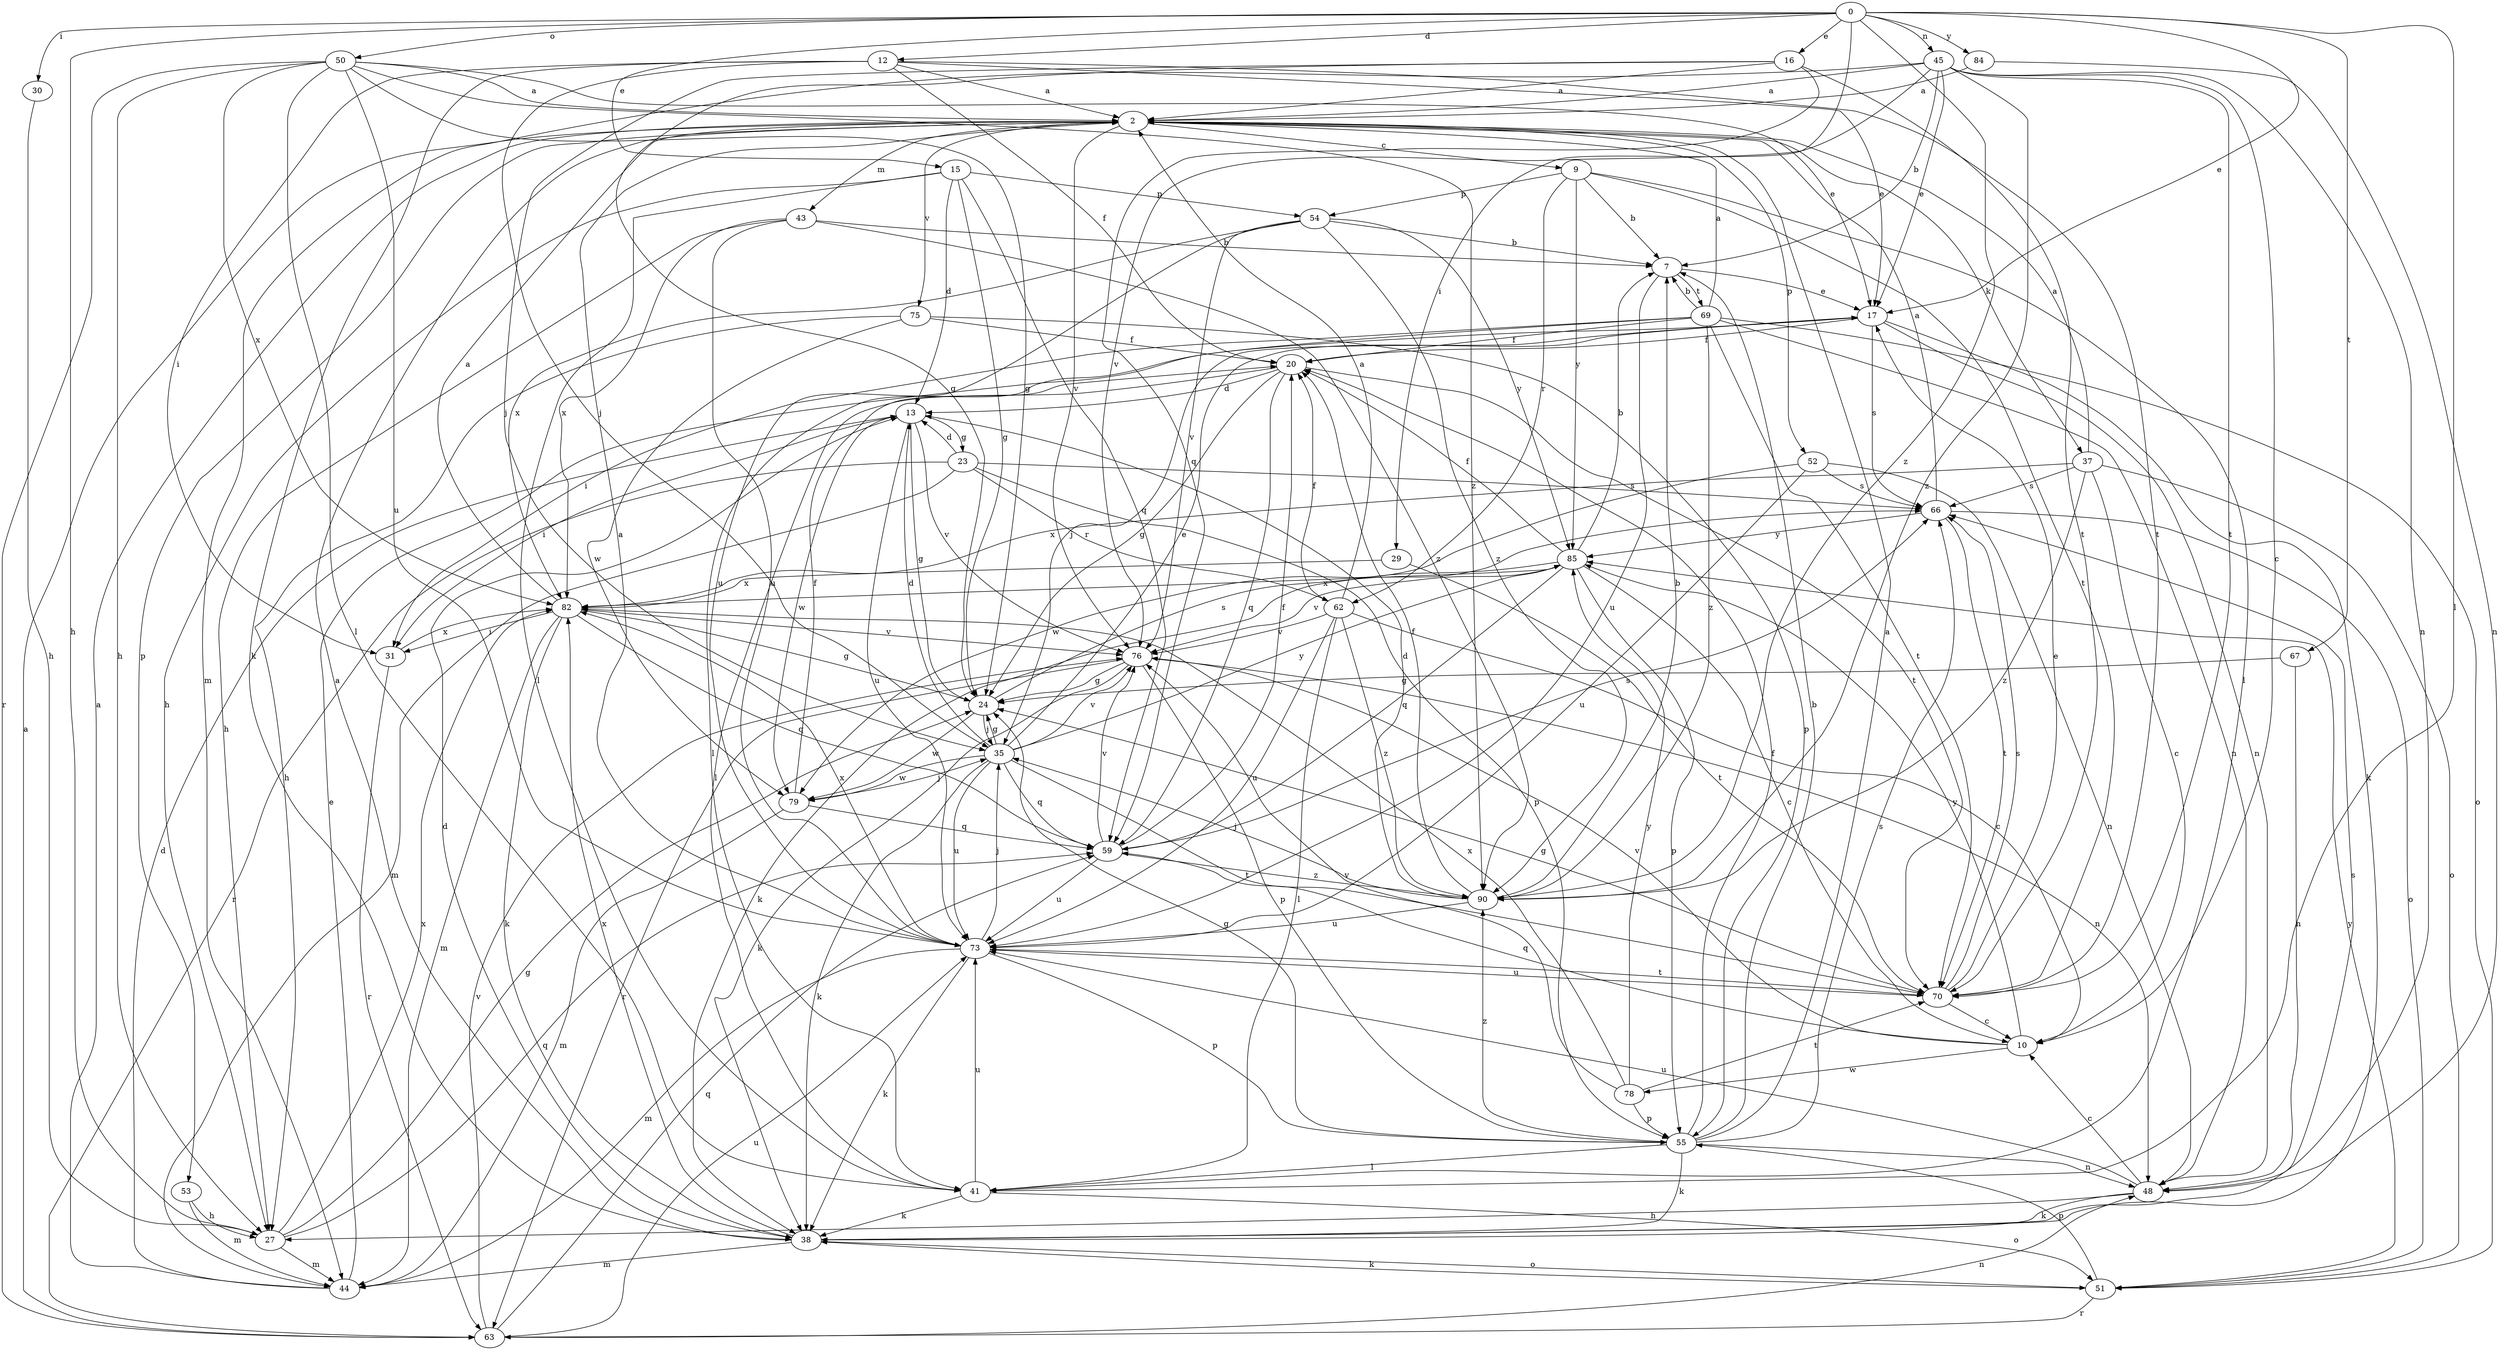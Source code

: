 strict digraph  {
0;
2;
7;
9;
10;
12;
13;
15;
16;
17;
20;
23;
24;
27;
29;
30;
31;
35;
37;
38;
41;
43;
44;
45;
48;
50;
51;
52;
53;
54;
55;
59;
62;
63;
66;
67;
69;
70;
73;
75;
76;
78;
79;
82;
84;
85;
90;
0 -> 12  [label=d];
0 -> 15  [label=e];
0 -> 16  [label=e];
0 -> 17  [label=e];
0 -> 27  [label=h];
0 -> 29  [label=i];
0 -> 30  [label=i];
0 -> 41  [label=l];
0 -> 45  [label=n];
0 -> 50  [label=o];
0 -> 67  [label=t];
0 -> 84  [label=y];
0 -> 90  [label=z];
2 -> 9  [label=c];
2 -> 37  [label=k];
2 -> 43  [label=m];
2 -> 52  [label=p];
2 -> 53  [label=p];
2 -> 75  [label=v];
2 -> 76  [label=v];
7 -> 17  [label=e];
7 -> 69  [label=t];
7 -> 73  [label=u];
9 -> 7  [label=b];
9 -> 41  [label=l];
9 -> 54  [label=p];
9 -> 62  [label=r];
9 -> 70  [label=t];
9 -> 85  [label=y];
10 -> 59  [label=q];
10 -> 76  [label=v];
10 -> 78  [label=w];
10 -> 85  [label=y];
12 -> 2  [label=a];
12 -> 17  [label=e];
12 -> 20  [label=f];
12 -> 31  [label=i];
12 -> 35  [label=j];
12 -> 38  [label=k];
12 -> 70  [label=t];
13 -> 23  [label=g];
13 -> 24  [label=g];
13 -> 31  [label=i];
13 -> 73  [label=u];
13 -> 76  [label=v];
13 -> 79  [label=w];
15 -> 13  [label=d];
15 -> 24  [label=g];
15 -> 27  [label=h];
15 -> 41  [label=l];
15 -> 54  [label=p];
15 -> 59  [label=q];
16 -> 2  [label=a];
16 -> 24  [label=g];
16 -> 35  [label=j];
16 -> 59  [label=q];
16 -> 70  [label=t];
17 -> 20  [label=f];
17 -> 35  [label=j];
17 -> 38  [label=k];
17 -> 48  [label=n];
17 -> 66  [label=s];
20 -> 13  [label=d];
20 -> 24  [label=g];
20 -> 41  [label=l];
20 -> 59  [label=q];
20 -> 70  [label=t];
23 -> 13  [label=d];
23 -> 44  [label=m];
23 -> 55  [label=p];
23 -> 62  [label=r];
23 -> 63  [label=r];
23 -> 66  [label=s];
24 -> 35  [label=j];
24 -> 66  [label=s];
24 -> 79  [label=w];
27 -> 24  [label=g];
27 -> 44  [label=m];
27 -> 59  [label=q];
27 -> 82  [label=x];
29 -> 70  [label=t];
29 -> 82  [label=x];
30 -> 27  [label=h];
31 -> 63  [label=r];
31 -> 82  [label=x];
35 -> 13  [label=d];
35 -> 17  [label=e];
35 -> 24  [label=g];
35 -> 38  [label=k];
35 -> 59  [label=q];
35 -> 70  [label=t];
35 -> 73  [label=u];
35 -> 76  [label=v];
35 -> 79  [label=w];
35 -> 85  [label=y];
37 -> 2  [label=a];
37 -> 10  [label=c];
37 -> 51  [label=o];
37 -> 66  [label=s];
37 -> 82  [label=x];
37 -> 90  [label=z];
38 -> 2  [label=a];
38 -> 13  [label=d];
38 -> 44  [label=m];
38 -> 51  [label=o];
38 -> 66  [label=s];
38 -> 82  [label=x];
41 -> 38  [label=k];
41 -> 51  [label=o];
41 -> 73  [label=u];
43 -> 7  [label=b];
43 -> 27  [label=h];
43 -> 73  [label=u];
43 -> 82  [label=x];
43 -> 90  [label=z];
44 -> 2  [label=a];
44 -> 13  [label=d];
44 -> 17  [label=e];
45 -> 2  [label=a];
45 -> 7  [label=b];
45 -> 10  [label=c];
45 -> 17  [label=e];
45 -> 44  [label=m];
45 -> 48  [label=n];
45 -> 70  [label=t];
45 -> 76  [label=v];
45 -> 90  [label=z];
48 -> 10  [label=c];
48 -> 27  [label=h];
48 -> 38  [label=k];
48 -> 73  [label=u];
50 -> 2  [label=a];
50 -> 17  [label=e];
50 -> 24  [label=g];
50 -> 27  [label=h];
50 -> 41  [label=l];
50 -> 63  [label=r];
50 -> 73  [label=u];
50 -> 82  [label=x];
50 -> 90  [label=z];
51 -> 38  [label=k];
51 -> 55  [label=p];
51 -> 63  [label=r];
51 -> 85  [label=y];
52 -> 48  [label=n];
52 -> 66  [label=s];
52 -> 73  [label=u];
52 -> 79  [label=w];
53 -> 27  [label=h];
53 -> 44  [label=m];
54 -> 7  [label=b];
54 -> 73  [label=u];
54 -> 76  [label=v];
54 -> 82  [label=x];
54 -> 85  [label=y];
54 -> 90  [label=z];
55 -> 2  [label=a];
55 -> 7  [label=b];
55 -> 20  [label=f];
55 -> 24  [label=g];
55 -> 38  [label=k];
55 -> 41  [label=l];
55 -> 48  [label=n];
55 -> 66  [label=s];
55 -> 90  [label=z];
59 -> 20  [label=f];
59 -> 66  [label=s];
59 -> 73  [label=u];
59 -> 76  [label=v];
59 -> 90  [label=z];
62 -> 2  [label=a];
62 -> 10  [label=c];
62 -> 20  [label=f];
62 -> 41  [label=l];
62 -> 73  [label=u];
62 -> 76  [label=v];
62 -> 90  [label=z];
63 -> 2  [label=a];
63 -> 48  [label=n];
63 -> 59  [label=q];
63 -> 73  [label=u];
63 -> 76  [label=v];
66 -> 2  [label=a];
66 -> 51  [label=o];
66 -> 70  [label=t];
66 -> 85  [label=y];
67 -> 24  [label=g];
67 -> 48  [label=n];
69 -> 2  [label=a];
69 -> 7  [label=b];
69 -> 20  [label=f];
69 -> 31  [label=i];
69 -> 41  [label=l];
69 -> 48  [label=n];
69 -> 51  [label=o];
69 -> 70  [label=t];
69 -> 90  [label=z];
70 -> 10  [label=c];
70 -> 17  [label=e];
70 -> 24  [label=g];
70 -> 66  [label=s];
70 -> 73  [label=u];
73 -> 2  [label=a];
73 -> 35  [label=j];
73 -> 38  [label=k];
73 -> 44  [label=m];
73 -> 55  [label=p];
73 -> 70  [label=t];
73 -> 82  [label=x];
75 -> 20  [label=f];
75 -> 27  [label=h];
75 -> 55  [label=p];
75 -> 79  [label=w];
76 -> 24  [label=g];
76 -> 38  [label=k];
76 -> 48  [label=n];
76 -> 55  [label=p];
76 -> 63  [label=r];
78 -> 55  [label=p];
78 -> 70  [label=t];
78 -> 76  [label=v];
78 -> 82  [label=x];
78 -> 85  [label=y];
79 -> 20  [label=f];
79 -> 35  [label=j];
79 -> 44  [label=m];
79 -> 59  [label=q];
82 -> 2  [label=a];
82 -> 24  [label=g];
82 -> 31  [label=i];
82 -> 38  [label=k];
82 -> 44  [label=m];
82 -> 59  [label=q];
82 -> 76  [label=v];
84 -> 2  [label=a];
84 -> 48  [label=n];
85 -> 7  [label=b];
85 -> 10  [label=c];
85 -> 20  [label=f];
85 -> 38  [label=k];
85 -> 55  [label=p];
85 -> 59  [label=q];
85 -> 76  [label=v];
85 -> 82  [label=x];
90 -> 7  [label=b];
90 -> 13  [label=d];
90 -> 20  [label=f];
90 -> 35  [label=j];
90 -> 73  [label=u];
}
